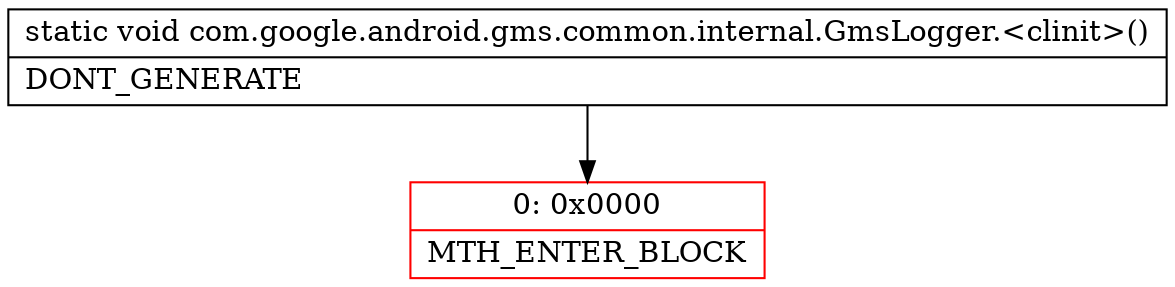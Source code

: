 digraph "CFG forcom.google.android.gms.common.internal.GmsLogger.\<clinit\>()V" {
subgraph cluster_Region_393255963 {
label = "R(0)";
node [shape=record,color=blue];
}
Node_0 [shape=record,color=red,label="{0\:\ 0x0000|MTH_ENTER_BLOCK\l}"];
MethodNode[shape=record,label="{static void com.google.android.gms.common.internal.GmsLogger.\<clinit\>()  | DONT_GENERATE\l}"];
MethodNode -> Node_0;
}

